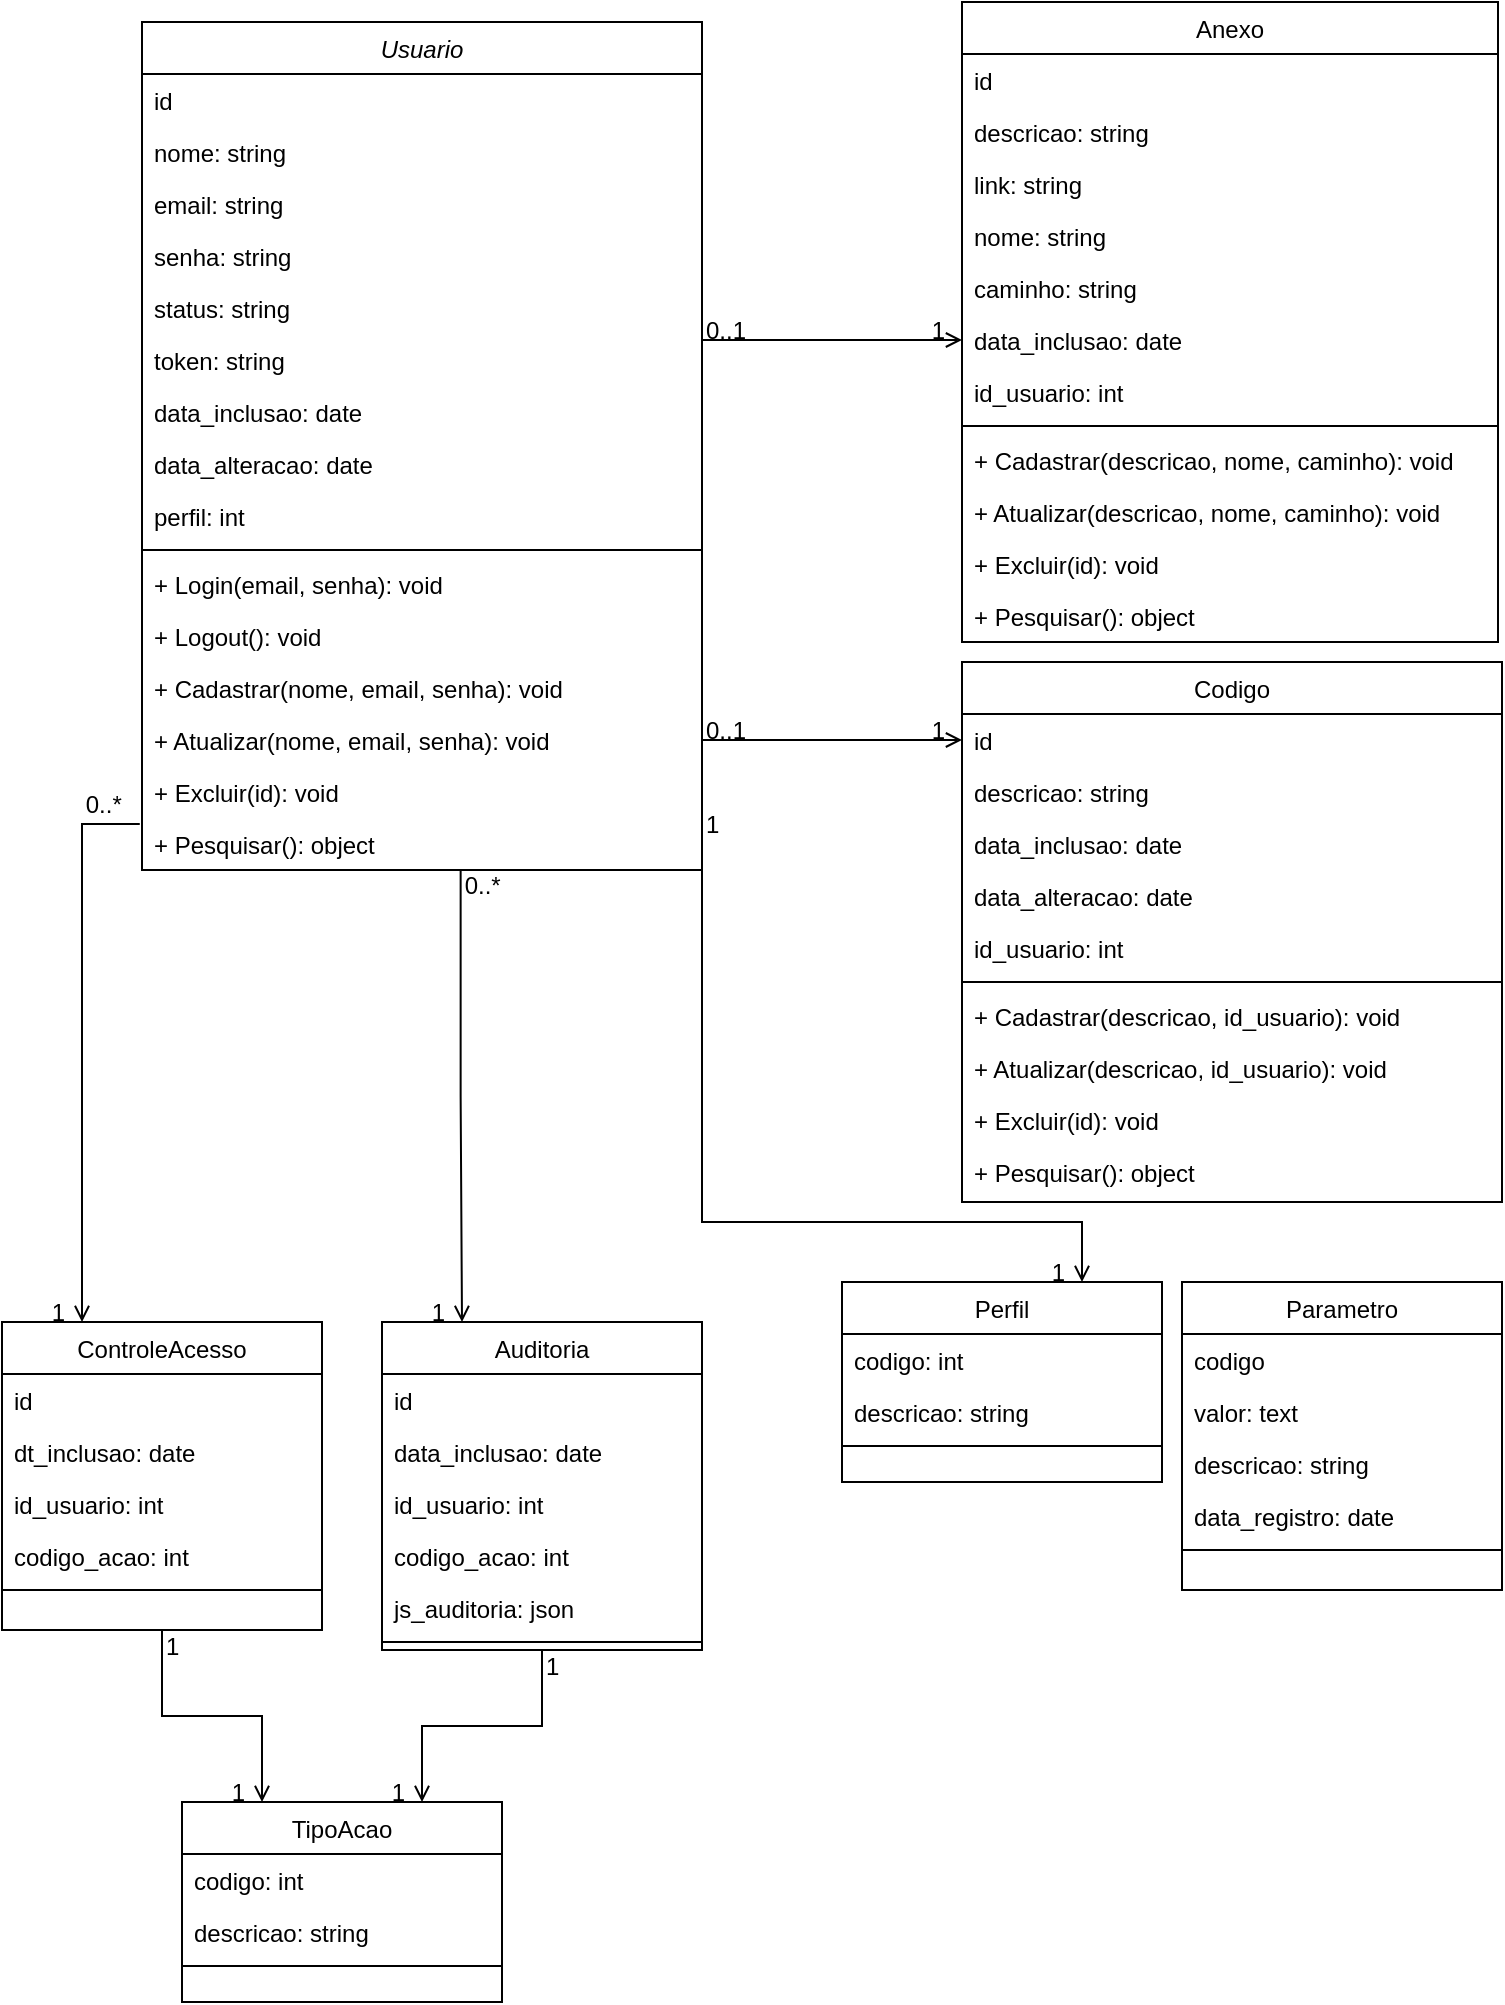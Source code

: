 <mxfile version="24.4.4" type="device">
  <diagram id="C5RBs43oDa-KdzZeNtuy" name="Page-1">
    <mxGraphModel dx="1386" dy="785" grid="1" gridSize="10" guides="1" tooltips="1" connect="1" arrows="1" fold="1" page="1" pageScale="1" pageWidth="827" pageHeight="1169" math="0" shadow="0">
      <root>
        <mxCell id="WIyWlLk6GJQsqaUBKTNV-0" />
        <mxCell id="WIyWlLk6GJQsqaUBKTNV-1" parent="WIyWlLk6GJQsqaUBKTNV-0" />
        <mxCell id="zkfFHV4jXpPFQw0GAbJ--0" value="Usuario" style="swimlane;fontStyle=2;align=center;verticalAlign=top;childLayout=stackLayout;horizontal=1;startSize=26;horizontalStack=0;resizeParent=1;resizeLast=0;collapsible=1;marginBottom=0;rounded=0;shadow=0;strokeWidth=1;" parent="WIyWlLk6GJQsqaUBKTNV-1" vertex="1">
          <mxGeometry x="100" y="110" width="280" height="424" as="geometry">
            <mxRectangle x="230" y="140" width="160" height="26" as="alternateBounds" />
          </mxGeometry>
        </mxCell>
        <mxCell id="zkfFHV4jXpPFQw0GAbJ--2" value="id" style="text;align=left;verticalAlign=top;spacingLeft=4;spacingRight=4;overflow=hidden;rotatable=0;points=[[0,0.5],[1,0.5]];portConstraint=eastwest;rounded=0;shadow=0;html=0;" parent="zkfFHV4jXpPFQw0GAbJ--0" vertex="1">
          <mxGeometry y="26" width="280" height="26" as="geometry" />
        </mxCell>
        <mxCell id="zkfFHV4jXpPFQw0GAbJ--3" value="nome: string" style="text;align=left;verticalAlign=top;spacingLeft=4;spacingRight=4;overflow=hidden;rotatable=0;points=[[0,0.5],[1,0.5]];portConstraint=eastwest;rounded=0;shadow=0;html=0;" parent="zkfFHV4jXpPFQw0GAbJ--0" vertex="1">
          <mxGeometry y="52" width="280" height="26" as="geometry" />
        </mxCell>
        <mxCell id="aSPwfNwVqNLPxyZAAL6_-0" value="email: string" style="text;align=left;verticalAlign=top;spacingLeft=4;spacingRight=4;overflow=hidden;rotatable=0;points=[[0,0.5],[1,0.5]];portConstraint=eastwest;rounded=0;shadow=0;html=0;" vertex="1" parent="zkfFHV4jXpPFQw0GAbJ--0">
          <mxGeometry y="78" width="280" height="26" as="geometry" />
        </mxCell>
        <mxCell id="aSPwfNwVqNLPxyZAAL6_-1" value="senha: string" style="text;align=left;verticalAlign=top;spacingLeft=4;spacingRight=4;overflow=hidden;rotatable=0;points=[[0,0.5],[1,0.5]];portConstraint=eastwest;rounded=0;shadow=0;html=0;" vertex="1" parent="zkfFHV4jXpPFQw0GAbJ--0">
          <mxGeometry y="104" width="280" height="26" as="geometry" />
        </mxCell>
        <mxCell id="aSPwfNwVqNLPxyZAAL6_-2" value="status: string" style="text;align=left;verticalAlign=top;spacingLeft=4;spacingRight=4;overflow=hidden;rotatable=0;points=[[0,0.5],[1,0.5]];portConstraint=eastwest;rounded=0;shadow=0;html=0;" vertex="1" parent="zkfFHV4jXpPFQw0GAbJ--0">
          <mxGeometry y="130" width="280" height="26" as="geometry" />
        </mxCell>
        <mxCell id="aSPwfNwVqNLPxyZAAL6_-3" value="token: string" style="text;align=left;verticalAlign=top;spacingLeft=4;spacingRight=4;overflow=hidden;rotatable=0;points=[[0,0.5],[1,0.5]];portConstraint=eastwest;rounded=0;shadow=0;html=0;" vertex="1" parent="zkfFHV4jXpPFQw0GAbJ--0">
          <mxGeometry y="156" width="280" height="26" as="geometry" />
        </mxCell>
        <mxCell id="aSPwfNwVqNLPxyZAAL6_-4" value="data_inclusao: date" style="text;align=left;verticalAlign=top;spacingLeft=4;spacingRight=4;overflow=hidden;rotatable=0;points=[[0,0.5],[1,0.5]];portConstraint=eastwest;rounded=0;shadow=0;html=0;" vertex="1" parent="zkfFHV4jXpPFQw0GAbJ--0">
          <mxGeometry y="182" width="280" height="26" as="geometry" />
        </mxCell>
        <mxCell id="aSPwfNwVqNLPxyZAAL6_-5" value="data_alteracao: date" style="text;align=left;verticalAlign=top;spacingLeft=4;spacingRight=4;overflow=hidden;rotatable=0;points=[[0,0.5],[1,0.5]];portConstraint=eastwest;rounded=0;shadow=0;html=0;" vertex="1" parent="zkfFHV4jXpPFQw0GAbJ--0">
          <mxGeometry y="208" width="280" height="26" as="geometry" />
        </mxCell>
        <mxCell id="aSPwfNwVqNLPxyZAAL6_-6" value="perfil: int" style="text;align=left;verticalAlign=top;spacingLeft=4;spacingRight=4;overflow=hidden;rotatable=0;points=[[0,0.5],[1,0.5]];portConstraint=eastwest;rounded=0;shadow=0;html=0;" vertex="1" parent="zkfFHV4jXpPFQw0GAbJ--0">
          <mxGeometry y="234" width="280" height="26" as="geometry" />
        </mxCell>
        <mxCell id="zkfFHV4jXpPFQw0GAbJ--4" value="" style="line;html=1;strokeWidth=1;align=left;verticalAlign=middle;spacingTop=-1;spacingLeft=3;spacingRight=3;rotatable=0;labelPosition=right;points=[];portConstraint=eastwest;" parent="zkfFHV4jXpPFQw0GAbJ--0" vertex="1">
          <mxGeometry y="260" width="280" height="8" as="geometry" />
        </mxCell>
        <mxCell id="zkfFHV4jXpPFQw0GAbJ--5" value="+ Login(email, senha): void" style="text;align=left;verticalAlign=top;spacingLeft=4;spacingRight=4;overflow=hidden;rotatable=0;points=[[0,0.5],[1,0.5]];portConstraint=eastwest;" parent="zkfFHV4jXpPFQw0GAbJ--0" vertex="1">
          <mxGeometry y="268" width="280" height="26" as="geometry" />
        </mxCell>
        <mxCell id="aSPwfNwVqNLPxyZAAL6_-7" value="+ Logout(): void" style="text;align=left;verticalAlign=top;spacingLeft=4;spacingRight=4;overflow=hidden;rotatable=0;points=[[0,0.5],[1,0.5]];portConstraint=eastwest;" vertex="1" parent="zkfFHV4jXpPFQw0GAbJ--0">
          <mxGeometry y="294" width="280" height="26" as="geometry" />
        </mxCell>
        <mxCell id="aSPwfNwVqNLPxyZAAL6_-8" value="+ Cadastrar(nome, email, senha): void" style="text;align=left;verticalAlign=top;spacingLeft=4;spacingRight=4;overflow=hidden;rotatable=0;points=[[0,0.5],[1,0.5]];portConstraint=eastwest;" vertex="1" parent="zkfFHV4jXpPFQw0GAbJ--0">
          <mxGeometry y="320" width="280" height="26" as="geometry" />
        </mxCell>
        <mxCell id="aSPwfNwVqNLPxyZAAL6_-9" value="+ Atualizar(nome, email, senha): void" style="text;align=left;verticalAlign=top;spacingLeft=4;spacingRight=4;overflow=hidden;rotatable=0;points=[[0,0.5],[1,0.5]];portConstraint=eastwest;" vertex="1" parent="zkfFHV4jXpPFQw0GAbJ--0">
          <mxGeometry y="346" width="280" height="26" as="geometry" />
        </mxCell>
        <mxCell id="aSPwfNwVqNLPxyZAAL6_-10" value="+ Excluir(id): void" style="text;align=left;verticalAlign=top;spacingLeft=4;spacingRight=4;overflow=hidden;rotatable=0;points=[[0,0.5],[1,0.5]];portConstraint=eastwest;" vertex="1" parent="zkfFHV4jXpPFQw0GAbJ--0">
          <mxGeometry y="372" width="280" height="26" as="geometry" />
        </mxCell>
        <mxCell id="aSPwfNwVqNLPxyZAAL6_-11" value="+ Pesquisar(): object" style="text;align=left;verticalAlign=top;spacingLeft=4;spacingRight=4;overflow=hidden;rotatable=0;points=[[0,0.5],[1,0.5]];portConstraint=eastwest;" vertex="1" parent="zkfFHV4jXpPFQw0GAbJ--0">
          <mxGeometry y="398" width="280" height="26" as="geometry" />
        </mxCell>
        <mxCell id="zkfFHV4jXpPFQw0GAbJ--17" value="Anexo" style="swimlane;fontStyle=0;align=center;verticalAlign=top;childLayout=stackLayout;horizontal=1;startSize=26;horizontalStack=0;resizeParent=1;resizeLast=0;collapsible=1;marginBottom=0;rounded=0;shadow=0;strokeWidth=1;" parent="WIyWlLk6GJQsqaUBKTNV-1" vertex="1">
          <mxGeometry x="510" y="100" width="268" height="320" as="geometry">
            <mxRectangle x="550" y="140" width="160" height="26" as="alternateBounds" />
          </mxGeometry>
        </mxCell>
        <mxCell id="zkfFHV4jXpPFQw0GAbJ--18" value="id" style="text;align=left;verticalAlign=top;spacingLeft=4;spacingRight=4;overflow=hidden;rotatable=0;points=[[0,0.5],[1,0.5]];portConstraint=eastwest;" parent="zkfFHV4jXpPFQw0GAbJ--17" vertex="1">
          <mxGeometry y="26" width="268" height="26" as="geometry" />
        </mxCell>
        <mxCell id="zkfFHV4jXpPFQw0GAbJ--19" value="descricao: string" style="text;align=left;verticalAlign=top;spacingLeft=4;spacingRight=4;overflow=hidden;rotatable=0;points=[[0,0.5],[1,0.5]];portConstraint=eastwest;rounded=0;shadow=0;html=0;" parent="zkfFHV4jXpPFQw0GAbJ--17" vertex="1">
          <mxGeometry y="52" width="268" height="26" as="geometry" />
        </mxCell>
        <mxCell id="zkfFHV4jXpPFQw0GAbJ--20" value="link: string" style="text;align=left;verticalAlign=top;spacingLeft=4;spacingRight=4;overflow=hidden;rotatable=0;points=[[0,0.5],[1,0.5]];portConstraint=eastwest;rounded=0;shadow=0;html=0;" parent="zkfFHV4jXpPFQw0GAbJ--17" vertex="1">
          <mxGeometry y="78" width="268" height="26" as="geometry" />
        </mxCell>
        <mxCell id="zkfFHV4jXpPFQw0GAbJ--21" value="nome: string" style="text;align=left;verticalAlign=top;spacingLeft=4;spacingRight=4;overflow=hidden;rotatable=0;points=[[0,0.5],[1,0.5]];portConstraint=eastwest;rounded=0;shadow=0;html=0;" parent="zkfFHV4jXpPFQw0GAbJ--17" vertex="1">
          <mxGeometry y="104" width="268" height="26" as="geometry" />
        </mxCell>
        <mxCell id="zkfFHV4jXpPFQw0GAbJ--22" value="caminho: string" style="text;align=left;verticalAlign=top;spacingLeft=4;spacingRight=4;overflow=hidden;rotatable=0;points=[[0,0.5],[1,0.5]];portConstraint=eastwest;rounded=0;shadow=0;html=0;" parent="zkfFHV4jXpPFQw0GAbJ--17" vertex="1">
          <mxGeometry y="130" width="268" height="26" as="geometry" />
        </mxCell>
        <mxCell id="aSPwfNwVqNLPxyZAAL6_-50" value="data_inclusao: date" style="text;align=left;verticalAlign=top;spacingLeft=4;spacingRight=4;overflow=hidden;rotatable=0;points=[[0,0.5],[1,0.5]];portConstraint=eastwest;rounded=0;shadow=0;html=0;" vertex="1" parent="zkfFHV4jXpPFQw0GAbJ--17">
          <mxGeometry y="156" width="268" height="26" as="geometry" />
        </mxCell>
        <mxCell id="aSPwfNwVqNLPxyZAAL6_-51" value="id_usuario: int" style="text;align=left;verticalAlign=top;spacingLeft=4;spacingRight=4;overflow=hidden;rotatable=0;points=[[0,0.5],[1,0.5]];portConstraint=eastwest;rounded=0;shadow=0;html=0;" vertex="1" parent="zkfFHV4jXpPFQw0GAbJ--17">
          <mxGeometry y="182" width="268" height="26" as="geometry" />
        </mxCell>
        <mxCell id="zkfFHV4jXpPFQw0GAbJ--23" value="" style="line;html=1;strokeWidth=1;align=left;verticalAlign=middle;spacingTop=-1;spacingLeft=3;spacingRight=3;rotatable=0;labelPosition=right;points=[];portConstraint=eastwest;" parent="zkfFHV4jXpPFQw0GAbJ--17" vertex="1">
          <mxGeometry y="208" width="268" height="8" as="geometry" />
        </mxCell>
        <mxCell id="zkfFHV4jXpPFQw0GAbJ--24" value="+ Cadastrar(descricao, nome, caminho): void" style="text;align=left;verticalAlign=top;spacingLeft=4;spacingRight=4;overflow=hidden;rotatable=0;points=[[0,0.5],[1,0.5]];portConstraint=eastwest;" parent="zkfFHV4jXpPFQw0GAbJ--17" vertex="1">
          <mxGeometry y="216" width="268" height="26" as="geometry" />
        </mxCell>
        <mxCell id="zkfFHV4jXpPFQw0GAbJ--25" value="+ Atualizar(descricao, nome, caminho): void" style="text;align=left;verticalAlign=top;spacingLeft=4;spacingRight=4;overflow=hidden;rotatable=0;points=[[0,0.5],[1,0.5]];portConstraint=eastwest;" parent="zkfFHV4jXpPFQw0GAbJ--17" vertex="1">
          <mxGeometry y="242" width="268" height="26" as="geometry" />
        </mxCell>
        <mxCell id="aSPwfNwVqNLPxyZAAL6_-52" value="+ Excluir(id): void" style="text;align=left;verticalAlign=top;spacingLeft=4;spacingRight=4;overflow=hidden;rotatable=0;points=[[0,0.5],[1,0.5]];portConstraint=eastwest;" vertex="1" parent="zkfFHV4jXpPFQw0GAbJ--17">
          <mxGeometry y="268" width="268" height="26" as="geometry" />
        </mxCell>
        <mxCell id="aSPwfNwVqNLPxyZAAL6_-53" value="+ Pesquisar(): object" style="text;align=left;verticalAlign=top;spacingLeft=4;spacingRight=4;overflow=hidden;rotatable=0;points=[[0,0.5],[1,0.5]];portConstraint=eastwest;" vertex="1" parent="zkfFHV4jXpPFQw0GAbJ--17">
          <mxGeometry y="294" width="268" height="26" as="geometry" />
        </mxCell>
        <mxCell id="zkfFHV4jXpPFQw0GAbJ--26" value="" style="endArrow=open;shadow=0;strokeWidth=1;rounded=0;curved=0;endFill=1;edgeStyle=elbowEdgeStyle;elbow=vertical;entryX=0;entryY=0.5;entryDx=0;entryDy=0;" parent="WIyWlLk6GJQsqaUBKTNV-1" source="zkfFHV4jXpPFQw0GAbJ--0" target="aSPwfNwVqNLPxyZAAL6_-50" edge="1">
          <mxGeometry x="0.5" y="41" relative="1" as="geometry">
            <mxPoint x="380" y="192" as="sourcePoint" />
            <mxPoint x="430" y="210" as="targetPoint" />
            <mxPoint x="-40" y="32" as="offset" />
          </mxGeometry>
        </mxCell>
        <mxCell id="zkfFHV4jXpPFQw0GAbJ--27" value="0..1" style="resizable=0;align=left;verticalAlign=bottom;labelBackgroundColor=none;fontSize=12;" parent="zkfFHV4jXpPFQw0GAbJ--26" connectable="0" vertex="1">
          <mxGeometry x="-1" relative="1" as="geometry">
            <mxPoint y="4" as="offset" />
          </mxGeometry>
        </mxCell>
        <mxCell id="zkfFHV4jXpPFQw0GAbJ--28" value="1" style="resizable=0;align=right;verticalAlign=bottom;labelBackgroundColor=none;fontSize=12;" parent="zkfFHV4jXpPFQw0GAbJ--26" connectable="0" vertex="1">
          <mxGeometry x="1" relative="1" as="geometry">
            <mxPoint x="-7" y="4" as="offset" />
          </mxGeometry>
        </mxCell>
        <mxCell id="aSPwfNwVqNLPxyZAAL6_-23" value="Codigo" style="swimlane;fontStyle=0;align=center;verticalAlign=top;childLayout=stackLayout;horizontal=1;startSize=26;horizontalStack=0;resizeParent=1;resizeLast=0;collapsible=1;marginBottom=0;rounded=0;shadow=0;strokeWidth=1;" vertex="1" parent="WIyWlLk6GJQsqaUBKTNV-1">
          <mxGeometry x="510" y="430" width="270" height="270" as="geometry">
            <mxRectangle x="550" y="140" width="160" height="26" as="alternateBounds" />
          </mxGeometry>
        </mxCell>
        <mxCell id="aSPwfNwVqNLPxyZAAL6_-24" value="id" style="text;align=left;verticalAlign=top;spacingLeft=4;spacingRight=4;overflow=hidden;rotatable=0;points=[[0,0.5],[1,0.5]];portConstraint=eastwest;" vertex="1" parent="aSPwfNwVqNLPxyZAAL6_-23">
          <mxGeometry y="26" width="270" height="26" as="geometry" />
        </mxCell>
        <mxCell id="aSPwfNwVqNLPxyZAAL6_-25" value="descricao: string" style="text;align=left;verticalAlign=top;spacingLeft=4;spacingRight=4;overflow=hidden;rotatable=0;points=[[0,0.5],[1,0.5]];portConstraint=eastwest;rounded=0;shadow=0;html=0;" vertex="1" parent="aSPwfNwVqNLPxyZAAL6_-23">
          <mxGeometry y="52" width="270" height="26" as="geometry" />
        </mxCell>
        <mxCell id="aSPwfNwVqNLPxyZAAL6_-26" value="data_inclusao: date" style="text;align=left;verticalAlign=top;spacingLeft=4;spacingRight=4;overflow=hidden;rotatable=0;points=[[0,0.5],[1,0.5]];portConstraint=eastwest;rounded=0;shadow=0;html=0;" vertex="1" parent="aSPwfNwVqNLPxyZAAL6_-23">
          <mxGeometry y="78" width="270" height="26" as="geometry" />
        </mxCell>
        <mxCell id="aSPwfNwVqNLPxyZAAL6_-27" value="data_alteracao: date" style="text;align=left;verticalAlign=top;spacingLeft=4;spacingRight=4;overflow=hidden;rotatable=0;points=[[0,0.5],[1,0.5]];portConstraint=eastwest;rounded=0;shadow=0;html=0;" vertex="1" parent="aSPwfNwVqNLPxyZAAL6_-23">
          <mxGeometry y="104" width="270" height="26" as="geometry" />
        </mxCell>
        <mxCell id="aSPwfNwVqNLPxyZAAL6_-28" value="id_usuario: int" style="text;align=left;verticalAlign=top;spacingLeft=4;spacingRight=4;overflow=hidden;rotatable=0;points=[[0,0.5],[1,0.5]];portConstraint=eastwest;rounded=0;shadow=0;html=0;" vertex="1" parent="aSPwfNwVqNLPxyZAAL6_-23">
          <mxGeometry y="130" width="270" height="26" as="geometry" />
        </mxCell>
        <mxCell id="aSPwfNwVqNLPxyZAAL6_-29" value="" style="line;html=1;strokeWidth=1;align=left;verticalAlign=middle;spacingTop=-1;spacingLeft=3;spacingRight=3;rotatable=0;labelPosition=right;points=[];portConstraint=eastwest;" vertex="1" parent="aSPwfNwVqNLPxyZAAL6_-23">
          <mxGeometry y="156" width="270" height="8" as="geometry" />
        </mxCell>
        <mxCell id="aSPwfNwVqNLPxyZAAL6_-30" value="+ Cadastrar(descricao, id_usuario): void" style="text;align=left;verticalAlign=top;spacingLeft=4;spacingRight=4;overflow=hidden;rotatable=0;points=[[0,0.5],[1,0.5]];portConstraint=eastwest;" vertex="1" parent="aSPwfNwVqNLPxyZAAL6_-23">
          <mxGeometry y="164" width="270" height="26" as="geometry" />
        </mxCell>
        <mxCell id="aSPwfNwVqNLPxyZAAL6_-31" value="+ Atualizar(descricao, id_usuario): void" style="text;align=left;verticalAlign=top;spacingLeft=4;spacingRight=4;overflow=hidden;rotatable=0;points=[[0,0.5],[1,0.5]];portConstraint=eastwest;" vertex="1" parent="aSPwfNwVqNLPxyZAAL6_-23">
          <mxGeometry y="190" width="270" height="26" as="geometry" />
        </mxCell>
        <mxCell id="aSPwfNwVqNLPxyZAAL6_-54" value="+ Excluir(id): void" style="text;align=left;verticalAlign=top;spacingLeft=4;spacingRight=4;overflow=hidden;rotatable=0;points=[[0,0.5],[1,0.5]];portConstraint=eastwest;" vertex="1" parent="aSPwfNwVqNLPxyZAAL6_-23">
          <mxGeometry y="216" width="270" height="26" as="geometry" />
        </mxCell>
        <mxCell id="aSPwfNwVqNLPxyZAAL6_-55" value="+ Pesquisar(): object" style="text;align=left;verticalAlign=top;spacingLeft=4;spacingRight=4;overflow=hidden;rotatable=0;points=[[0,0.5],[1,0.5]];portConstraint=eastwest;" vertex="1" parent="aSPwfNwVqNLPxyZAAL6_-23">
          <mxGeometry y="242" width="270" height="26" as="geometry" />
        </mxCell>
        <mxCell id="aSPwfNwVqNLPxyZAAL6_-32" value="Parametro" style="swimlane;fontStyle=0;align=center;verticalAlign=top;childLayout=stackLayout;horizontal=1;startSize=26;horizontalStack=0;resizeParent=1;resizeLast=0;collapsible=1;marginBottom=0;rounded=0;shadow=0;strokeWidth=1;" vertex="1" parent="WIyWlLk6GJQsqaUBKTNV-1">
          <mxGeometry x="620" y="740" width="160" height="154" as="geometry">
            <mxRectangle x="550" y="140" width="160" height="26" as="alternateBounds" />
          </mxGeometry>
        </mxCell>
        <mxCell id="aSPwfNwVqNLPxyZAAL6_-33" value="codigo" style="text;align=left;verticalAlign=top;spacingLeft=4;spacingRight=4;overflow=hidden;rotatable=0;points=[[0,0.5],[1,0.5]];portConstraint=eastwest;" vertex="1" parent="aSPwfNwVqNLPxyZAAL6_-32">
          <mxGeometry y="26" width="160" height="26" as="geometry" />
        </mxCell>
        <mxCell id="aSPwfNwVqNLPxyZAAL6_-34" value="valor: text" style="text;align=left;verticalAlign=top;spacingLeft=4;spacingRight=4;overflow=hidden;rotatable=0;points=[[0,0.5],[1,0.5]];portConstraint=eastwest;rounded=0;shadow=0;html=0;" vertex="1" parent="aSPwfNwVqNLPxyZAAL6_-32">
          <mxGeometry y="52" width="160" height="26" as="geometry" />
        </mxCell>
        <mxCell id="aSPwfNwVqNLPxyZAAL6_-35" value="descricao: string" style="text;align=left;verticalAlign=top;spacingLeft=4;spacingRight=4;overflow=hidden;rotatable=0;points=[[0,0.5],[1,0.5]];portConstraint=eastwest;rounded=0;shadow=0;html=0;" vertex="1" parent="aSPwfNwVqNLPxyZAAL6_-32">
          <mxGeometry y="78" width="160" height="26" as="geometry" />
        </mxCell>
        <mxCell id="aSPwfNwVqNLPxyZAAL6_-36" value="data_registro: date" style="text;align=left;verticalAlign=top;spacingLeft=4;spacingRight=4;overflow=hidden;rotatable=0;points=[[0,0.5],[1,0.5]];portConstraint=eastwest;rounded=0;shadow=0;html=0;" vertex="1" parent="aSPwfNwVqNLPxyZAAL6_-32">
          <mxGeometry y="104" width="160" height="26" as="geometry" />
        </mxCell>
        <mxCell id="aSPwfNwVqNLPxyZAAL6_-38" value="" style="line;html=1;strokeWidth=1;align=left;verticalAlign=middle;spacingTop=-1;spacingLeft=3;spacingRight=3;rotatable=0;labelPosition=right;points=[];portConstraint=eastwest;" vertex="1" parent="aSPwfNwVqNLPxyZAAL6_-32">
          <mxGeometry y="130" width="160" height="8" as="geometry" />
        </mxCell>
        <mxCell id="aSPwfNwVqNLPxyZAAL6_-41" value="Perfil" style="swimlane;fontStyle=0;align=center;verticalAlign=top;childLayout=stackLayout;horizontal=1;startSize=26;horizontalStack=0;resizeParent=1;resizeLast=0;collapsible=1;marginBottom=0;rounded=0;shadow=0;strokeWidth=1;" vertex="1" parent="WIyWlLk6GJQsqaUBKTNV-1">
          <mxGeometry x="450" y="740" width="160" height="100" as="geometry">
            <mxRectangle x="550" y="140" width="160" height="26" as="alternateBounds" />
          </mxGeometry>
        </mxCell>
        <mxCell id="aSPwfNwVqNLPxyZAAL6_-42" value="codigo: int" style="text;align=left;verticalAlign=top;spacingLeft=4;spacingRight=4;overflow=hidden;rotatable=0;points=[[0,0.5],[1,0.5]];portConstraint=eastwest;" vertex="1" parent="aSPwfNwVqNLPxyZAAL6_-41">
          <mxGeometry y="26" width="160" height="26" as="geometry" />
        </mxCell>
        <mxCell id="aSPwfNwVqNLPxyZAAL6_-43" value="descricao: string" style="text;align=left;verticalAlign=top;spacingLeft=4;spacingRight=4;overflow=hidden;rotatable=0;points=[[0,0.5],[1,0.5]];portConstraint=eastwest;rounded=0;shadow=0;html=0;" vertex="1" parent="aSPwfNwVqNLPxyZAAL6_-41">
          <mxGeometry y="52" width="160" height="26" as="geometry" />
        </mxCell>
        <mxCell id="aSPwfNwVqNLPxyZAAL6_-47" value="" style="line;html=1;strokeWidth=1;align=left;verticalAlign=middle;spacingTop=-1;spacingLeft=3;spacingRight=3;rotatable=0;labelPosition=right;points=[];portConstraint=eastwest;" vertex="1" parent="aSPwfNwVqNLPxyZAAL6_-41">
          <mxGeometry y="78" width="160" height="8" as="geometry" />
        </mxCell>
        <mxCell id="aSPwfNwVqNLPxyZAAL6_-56" value="" style="endArrow=open;shadow=0;strokeWidth=1;rounded=0;curved=0;endFill=1;edgeStyle=elbowEdgeStyle;elbow=vertical;entryX=0;entryY=0.5;entryDx=0;entryDy=0;exitX=1;exitY=0.5;exitDx=0;exitDy=0;" edge="1" parent="WIyWlLk6GJQsqaUBKTNV-1" source="aSPwfNwVqNLPxyZAAL6_-9" target="aSPwfNwVqNLPxyZAAL6_-24">
          <mxGeometry x="0.5" y="41" relative="1" as="geometry">
            <mxPoint x="370" y="550" as="sourcePoint" />
            <mxPoint x="500" y="550" as="targetPoint" />
            <mxPoint x="-40" y="32" as="offset" />
          </mxGeometry>
        </mxCell>
        <mxCell id="aSPwfNwVqNLPxyZAAL6_-57" value="0..1" style="resizable=0;align=left;verticalAlign=bottom;labelBackgroundColor=none;fontSize=12;" connectable="0" vertex="1" parent="aSPwfNwVqNLPxyZAAL6_-56">
          <mxGeometry x="-1" relative="1" as="geometry">
            <mxPoint y="4" as="offset" />
          </mxGeometry>
        </mxCell>
        <mxCell id="aSPwfNwVqNLPxyZAAL6_-58" value="1" style="resizable=0;align=right;verticalAlign=bottom;labelBackgroundColor=none;fontSize=12;" connectable="0" vertex="1" parent="aSPwfNwVqNLPxyZAAL6_-56">
          <mxGeometry x="1" relative="1" as="geometry">
            <mxPoint x="-7" y="4" as="offset" />
          </mxGeometry>
        </mxCell>
        <mxCell id="aSPwfNwVqNLPxyZAAL6_-59" value="" style="endArrow=open;shadow=0;strokeWidth=1;rounded=0;curved=0;endFill=1;edgeStyle=elbowEdgeStyle;elbow=vertical;entryX=0.75;entryY=0;entryDx=0;entryDy=0;exitX=1;exitY=0.5;exitDx=0;exitDy=0;" edge="1" parent="WIyWlLk6GJQsqaUBKTNV-1" source="aSPwfNwVqNLPxyZAAL6_-11" target="aSPwfNwVqNLPxyZAAL6_-41">
          <mxGeometry x="0.5" y="41" relative="1" as="geometry">
            <mxPoint x="400" y="521" as="sourcePoint" />
            <mxPoint x="474" y="630" as="targetPoint" />
            <mxPoint x="-40" y="32" as="offset" />
            <Array as="points">
              <mxPoint x="420" y="710" />
            </Array>
          </mxGeometry>
        </mxCell>
        <mxCell id="aSPwfNwVqNLPxyZAAL6_-60" value="1" style="resizable=0;align=left;verticalAlign=bottom;labelBackgroundColor=none;fontSize=12;" connectable="0" vertex="1" parent="aSPwfNwVqNLPxyZAAL6_-59">
          <mxGeometry x="-1" relative="1" as="geometry">
            <mxPoint y="-1" as="offset" />
          </mxGeometry>
        </mxCell>
        <mxCell id="aSPwfNwVqNLPxyZAAL6_-61" value="1" style="resizable=0;align=right;verticalAlign=bottom;labelBackgroundColor=none;fontSize=12;" connectable="0" vertex="1" parent="aSPwfNwVqNLPxyZAAL6_-59">
          <mxGeometry x="1" relative="1" as="geometry">
            <mxPoint x="-7" y="4" as="offset" />
          </mxGeometry>
        </mxCell>
        <mxCell id="aSPwfNwVqNLPxyZAAL6_-62" value="Auditoria" style="swimlane;fontStyle=0;align=center;verticalAlign=top;childLayout=stackLayout;horizontal=1;startSize=26;horizontalStack=0;resizeParent=1;resizeLast=0;collapsible=1;marginBottom=0;rounded=0;shadow=0;strokeWidth=1;" vertex="1" parent="WIyWlLk6GJQsqaUBKTNV-1">
          <mxGeometry x="220" y="760" width="160" height="164" as="geometry">
            <mxRectangle x="550" y="140" width="160" height="26" as="alternateBounds" />
          </mxGeometry>
        </mxCell>
        <mxCell id="aSPwfNwVqNLPxyZAAL6_-63" value="id" style="text;align=left;verticalAlign=top;spacingLeft=4;spacingRight=4;overflow=hidden;rotatable=0;points=[[0,0.5],[1,0.5]];portConstraint=eastwest;" vertex="1" parent="aSPwfNwVqNLPxyZAAL6_-62">
          <mxGeometry y="26" width="160" height="26" as="geometry" />
        </mxCell>
        <mxCell id="aSPwfNwVqNLPxyZAAL6_-64" value="data_inclusao: date" style="text;align=left;verticalAlign=top;spacingLeft=4;spacingRight=4;overflow=hidden;rotatable=0;points=[[0,0.5],[1,0.5]];portConstraint=eastwest;rounded=0;shadow=0;html=0;" vertex="1" parent="aSPwfNwVqNLPxyZAAL6_-62">
          <mxGeometry y="52" width="160" height="26" as="geometry" />
        </mxCell>
        <mxCell id="aSPwfNwVqNLPxyZAAL6_-65" value="id_usuario: int" style="text;align=left;verticalAlign=top;spacingLeft=4;spacingRight=4;overflow=hidden;rotatable=0;points=[[0,0.5],[1,0.5]];portConstraint=eastwest;rounded=0;shadow=0;html=0;" vertex="1" parent="aSPwfNwVqNLPxyZAAL6_-62">
          <mxGeometry y="78" width="160" height="26" as="geometry" />
        </mxCell>
        <mxCell id="aSPwfNwVqNLPxyZAAL6_-66" value="codigo_acao: int" style="text;align=left;verticalAlign=top;spacingLeft=4;spacingRight=4;overflow=hidden;rotatable=0;points=[[0,0.5],[1,0.5]];portConstraint=eastwest;rounded=0;shadow=0;html=0;" vertex="1" parent="aSPwfNwVqNLPxyZAAL6_-62">
          <mxGeometry y="104" width="160" height="26" as="geometry" />
        </mxCell>
        <mxCell id="aSPwfNwVqNLPxyZAAL6_-74" value="js_auditoria: json" style="text;align=left;verticalAlign=top;spacingLeft=4;spacingRight=4;overflow=hidden;rotatable=0;points=[[0,0.5],[1,0.5]];portConstraint=eastwest;rounded=0;shadow=0;html=0;" vertex="1" parent="aSPwfNwVqNLPxyZAAL6_-62">
          <mxGeometry y="130" width="160" height="26" as="geometry" />
        </mxCell>
        <mxCell id="aSPwfNwVqNLPxyZAAL6_-67" value="" style="line;html=1;strokeWidth=1;align=left;verticalAlign=middle;spacingTop=-1;spacingLeft=3;spacingRight=3;rotatable=0;labelPosition=right;points=[];portConstraint=eastwest;" vertex="1" parent="aSPwfNwVqNLPxyZAAL6_-62">
          <mxGeometry y="156" width="160" height="8" as="geometry" />
        </mxCell>
        <mxCell id="aSPwfNwVqNLPxyZAAL6_-68" value="ControleAcesso" style="swimlane;fontStyle=0;align=center;verticalAlign=top;childLayout=stackLayout;horizontal=1;startSize=26;horizontalStack=0;resizeParent=1;resizeLast=0;collapsible=1;marginBottom=0;rounded=0;shadow=0;strokeWidth=1;" vertex="1" parent="WIyWlLk6GJQsqaUBKTNV-1">
          <mxGeometry x="30" y="760" width="160" height="154" as="geometry">
            <mxRectangle x="550" y="140" width="160" height="26" as="alternateBounds" />
          </mxGeometry>
        </mxCell>
        <mxCell id="aSPwfNwVqNLPxyZAAL6_-69" value="id" style="text;align=left;verticalAlign=top;spacingLeft=4;spacingRight=4;overflow=hidden;rotatable=0;points=[[0,0.5],[1,0.5]];portConstraint=eastwest;" vertex="1" parent="aSPwfNwVqNLPxyZAAL6_-68">
          <mxGeometry y="26" width="160" height="26" as="geometry" />
        </mxCell>
        <mxCell id="aSPwfNwVqNLPxyZAAL6_-70" value="dt_inclusao: date" style="text;align=left;verticalAlign=top;spacingLeft=4;spacingRight=4;overflow=hidden;rotatable=0;points=[[0,0.5],[1,0.5]];portConstraint=eastwest;rounded=0;shadow=0;html=0;" vertex="1" parent="aSPwfNwVqNLPxyZAAL6_-68">
          <mxGeometry y="52" width="160" height="26" as="geometry" />
        </mxCell>
        <mxCell id="aSPwfNwVqNLPxyZAAL6_-71" value="id_usuario: int" style="text;align=left;verticalAlign=top;spacingLeft=4;spacingRight=4;overflow=hidden;rotatable=0;points=[[0,0.5],[1,0.5]];portConstraint=eastwest;rounded=0;shadow=0;html=0;" vertex="1" parent="aSPwfNwVqNLPxyZAAL6_-68">
          <mxGeometry y="78" width="160" height="26" as="geometry" />
        </mxCell>
        <mxCell id="aSPwfNwVqNLPxyZAAL6_-72" value="codigo_acao: int" style="text;align=left;verticalAlign=top;spacingLeft=4;spacingRight=4;overflow=hidden;rotatable=0;points=[[0,0.5],[1,0.5]];portConstraint=eastwest;rounded=0;shadow=0;html=0;" vertex="1" parent="aSPwfNwVqNLPxyZAAL6_-68">
          <mxGeometry y="104" width="160" height="26" as="geometry" />
        </mxCell>
        <mxCell id="aSPwfNwVqNLPxyZAAL6_-73" value="" style="line;html=1;strokeWidth=1;align=left;verticalAlign=middle;spacingTop=-1;spacingLeft=3;spacingRight=3;rotatable=0;labelPosition=right;points=[];portConstraint=eastwest;" vertex="1" parent="aSPwfNwVqNLPxyZAAL6_-68">
          <mxGeometry y="130" width="160" height="8" as="geometry" />
        </mxCell>
        <mxCell id="aSPwfNwVqNLPxyZAAL6_-75" value="TipoAcao" style="swimlane;fontStyle=0;align=center;verticalAlign=top;childLayout=stackLayout;horizontal=1;startSize=26;horizontalStack=0;resizeParent=1;resizeLast=0;collapsible=1;marginBottom=0;rounded=0;shadow=0;strokeWidth=1;" vertex="1" parent="WIyWlLk6GJQsqaUBKTNV-1">
          <mxGeometry x="120" y="1000" width="160" height="100" as="geometry">
            <mxRectangle x="550" y="140" width="160" height="26" as="alternateBounds" />
          </mxGeometry>
        </mxCell>
        <mxCell id="aSPwfNwVqNLPxyZAAL6_-76" value="codigo: int" style="text;align=left;verticalAlign=top;spacingLeft=4;spacingRight=4;overflow=hidden;rotatable=0;points=[[0,0.5],[1,0.5]];portConstraint=eastwest;" vertex="1" parent="aSPwfNwVqNLPxyZAAL6_-75">
          <mxGeometry y="26" width="160" height="26" as="geometry" />
        </mxCell>
        <mxCell id="aSPwfNwVqNLPxyZAAL6_-77" value="descricao: string" style="text;align=left;verticalAlign=top;spacingLeft=4;spacingRight=4;overflow=hidden;rotatable=0;points=[[0,0.5],[1,0.5]];portConstraint=eastwest;rounded=0;shadow=0;html=0;" vertex="1" parent="aSPwfNwVqNLPxyZAAL6_-75">
          <mxGeometry y="52" width="160" height="26" as="geometry" />
        </mxCell>
        <mxCell id="aSPwfNwVqNLPxyZAAL6_-78" value="" style="line;html=1;strokeWidth=1;align=left;verticalAlign=middle;spacingTop=-1;spacingLeft=3;spacingRight=3;rotatable=0;labelPosition=right;points=[];portConstraint=eastwest;" vertex="1" parent="aSPwfNwVqNLPxyZAAL6_-75">
          <mxGeometry y="78" width="160" height="8" as="geometry" />
        </mxCell>
        <mxCell id="aSPwfNwVqNLPxyZAAL6_-80" value="" style="endArrow=open;shadow=0;strokeWidth=1;rounded=0;curved=0;endFill=1;edgeStyle=elbowEdgeStyle;elbow=vertical;entryX=0.75;entryY=0;entryDx=0;entryDy=0;exitX=0.5;exitY=1;exitDx=0;exitDy=0;" edge="1" parent="WIyWlLk6GJQsqaUBKTNV-1" source="aSPwfNwVqNLPxyZAAL6_-62" target="aSPwfNwVqNLPxyZAAL6_-75">
          <mxGeometry x="0.5" y="41" relative="1" as="geometry">
            <mxPoint x="231" y="950" as="sourcePoint" />
            <mxPoint x="230" y="997" as="targetPoint" />
            <mxPoint x="-40" y="32" as="offset" />
          </mxGeometry>
        </mxCell>
        <mxCell id="aSPwfNwVqNLPxyZAAL6_-81" value="1" style="resizable=0;align=left;verticalAlign=bottom;labelBackgroundColor=none;fontSize=12;" connectable="0" vertex="1" parent="aSPwfNwVqNLPxyZAAL6_-80">
          <mxGeometry x="-1" relative="1" as="geometry">
            <mxPoint y="17" as="offset" />
          </mxGeometry>
        </mxCell>
        <mxCell id="aSPwfNwVqNLPxyZAAL6_-82" value="1" style="resizable=0;align=right;verticalAlign=bottom;labelBackgroundColor=none;fontSize=12;" connectable="0" vertex="1" parent="aSPwfNwVqNLPxyZAAL6_-80">
          <mxGeometry x="1" relative="1" as="geometry">
            <mxPoint x="-7" y="4" as="offset" />
          </mxGeometry>
        </mxCell>
        <mxCell id="aSPwfNwVqNLPxyZAAL6_-83" value="" style="endArrow=open;shadow=0;strokeWidth=1;rounded=0;curved=0;endFill=1;edgeStyle=elbowEdgeStyle;elbow=vertical;entryX=0.25;entryY=0;entryDx=0;entryDy=0;exitX=0.5;exitY=1;exitDx=0;exitDy=0;" edge="1" parent="WIyWlLk6GJQsqaUBKTNV-1" source="aSPwfNwVqNLPxyZAAL6_-68" target="aSPwfNwVqNLPxyZAAL6_-75">
          <mxGeometry x="0.5" y="41" relative="1" as="geometry">
            <mxPoint x="310" y="934" as="sourcePoint" />
            <mxPoint x="250" y="1010" as="targetPoint" />
            <mxPoint x="-40" y="32" as="offset" />
          </mxGeometry>
        </mxCell>
        <mxCell id="aSPwfNwVqNLPxyZAAL6_-84" value="1" style="resizable=0;align=left;verticalAlign=bottom;labelBackgroundColor=none;fontSize=12;" connectable="0" vertex="1" parent="aSPwfNwVqNLPxyZAAL6_-83">
          <mxGeometry x="-1" relative="1" as="geometry">
            <mxPoint y="17" as="offset" />
          </mxGeometry>
        </mxCell>
        <mxCell id="aSPwfNwVqNLPxyZAAL6_-85" value="1" style="resizable=0;align=right;verticalAlign=bottom;labelBackgroundColor=none;fontSize=12;" connectable="0" vertex="1" parent="aSPwfNwVqNLPxyZAAL6_-83">
          <mxGeometry x="1" relative="1" as="geometry">
            <mxPoint x="-7" y="4" as="offset" />
          </mxGeometry>
        </mxCell>
        <mxCell id="aSPwfNwVqNLPxyZAAL6_-86" value="" style="endArrow=open;shadow=0;strokeWidth=1;rounded=0;curved=0;endFill=1;edgeStyle=elbowEdgeStyle;elbow=vertical;exitX=-0.004;exitY=0.115;exitDx=0;exitDy=0;exitPerimeter=0;entryX=0.25;entryY=0;entryDx=0;entryDy=0;" edge="1" parent="WIyWlLk6GJQsqaUBKTNV-1" source="aSPwfNwVqNLPxyZAAL6_-11" target="aSPwfNwVqNLPxyZAAL6_-68">
          <mxGeometry x="0.5" y="41" relative="1" as="geometry">
            <mxPoint x="50" y="521" as="sourcePoint" />
            <mxPoint x="20" y="760" as="targetPoint" />
            <mxPoint x="-40" y="32" as="offset" />
            <Array as="points">
              <mxPoint x="30" y="511" />
            </Array>
          </mxGeometry>
        </mxCell>
        <mxCell id="aSPwfNwVqNLPxyZAAL6_-87" value="0..*" style="resizable=0;align=left;verticalAlign=bottom;labelBackgroundColor=none;fontSize=12;" connectable="0" vertex="1" parent="aSPwfNwVqNLPxyZAAL6_-86">
          <mxGeometry x="-1" relative="1" as="geometry">
            <mxPoint x="-29" y="-1" as="offset" />
          </mxGeometry>
        </mxCell>
        <mxCell id="aSPwfNwVqNLPxyZAAL6_-88" value="1" style="resizable=0;align=right;verticalAlign=bottom;labelBackgroundColor=none;fontSize=12;" connectable="0" vertex="1" parent="aSPwfNwVqNLPxyZAAL6_-86">
          <mxGeometry x="1" relative="1" as="geometry">
            <mxPoint x="-7" y="4" as="offset" />
          </mxGeometry>
        </mxCell>
        <mxCell id="aSPwfNwVqNLPxyZAAL6_-90" value="" style="endArrow=open;shadow=0;strokeWidth=1;rounded=0;curved=0;endFill=1;edgeStyle=elbowEdgeStyle;elbow=vertical;entryX=0.25;entryY=0;entryDx=0;entryDy=0;exitX=0.569;exitY=0.987;exitDx=0;exitDy=0;exitPerimeter=0;" edge="1" parent="WIyWlLk6GJQsqaUBKTNV-1" source="aSPwfNwVqNLPxyZAAL6_-11" target="aSPwfNwVqNLPxyZAAL6_-62">
          <mxGeometry x="0.5" y="41" relative="1" as="geometry">
            <mxPoint x="330" y="954" as="sourcePoint" />
            <mxPoint x="270" y="1030" as="targetPoint" />
            <mxPoint x="-40" y="32" as="offset" />
          </mxGeometry>
        </mxCell>
        <mxCell id="aSPwfNwVqNLPxyZAAL6_-91" value="0..*" style="resizable=0;align=left;verticalAlign=bottom;labelBackgroundColor=none;fontSize=12;" connectable="0" vertex="1" parent="aSPwfNwVqNLPxyZAAL6_-90">
          <mxGeometry x="-1" relative="1" as="geometry">
            <mxPoint y="17" as="offset" />
          </mxGeometry>
        </mxCell>
        <mxCell id="aSPwfNwVqNLPxyZAAL6_-92" value="1" style="resizable=0;align=right;verticalAlign=bottom;labelBackgroundColor=none;fontSize=12;" connectable="0" vertex="1" parent="aSPwfNwVqNLPxyZAAL6_-90">
          <mxGeometry x="1" relative="1" as="geometry">
            <mxPoint x="-7" y="4" as="offset" />
          </mxGeometry>
        </mxCell>
      </root>
    </mxGraphModel>
  </diagram>
</mxfile>
